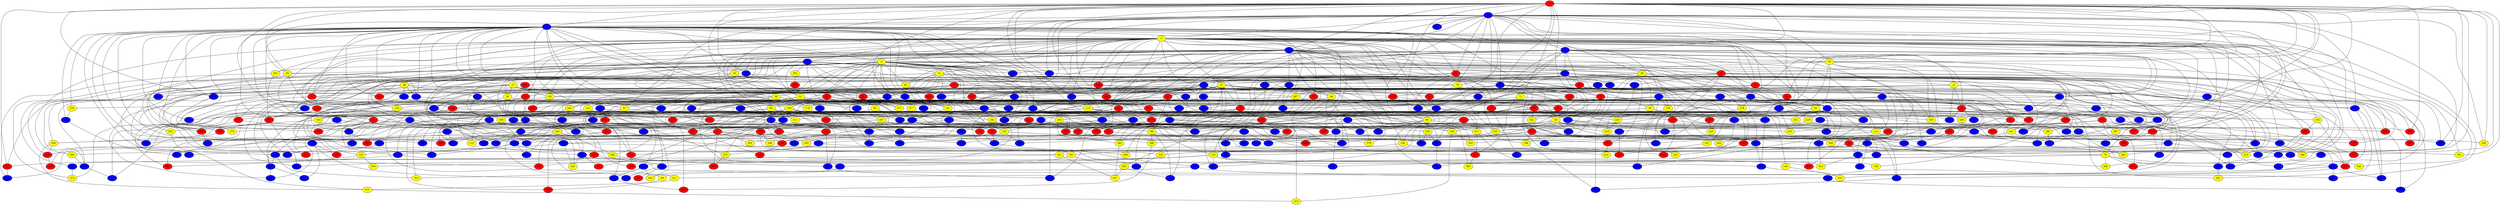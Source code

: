graph {
0 [style = filled fillcolor = blue];
1 [style = filled fillcolor = red];
2 [style = filled fillcolor = blue];
3 [style = filled fillcolor = yellow];
4 [style = filled fillcolor = blue];
5 [style = filled fillcolor = blue];
6 [style = filled fillcolor = yellow];
7 [style = filled fillcolor = blue];
8 [style = filled fillcolor = blue];
9 [style = filled fillcolor = red];
10 [style = filled fillcolor = blue];
11 [style = filled fillcolor = yellow];
12 [style = filled fillcolor = yellow];
13 [style = filled fillcolor = blue];
14 [style = filled fillcolor = blue];
15 [style = filled fillcolor = red];
16 [style = filled fillcolor = red];
17 [style = filled fillcolor = yellow];
18 [style = filled fillcolor = yellow];
19 [style = filled fillcolor = blue];
20 [style = filled fillcolor = red];
21 [style = filled fillcolor = red];
22 [style = filled fillcolor = blue];
23 [style = filled fillcolor = blue];
24 [style = filled fillcolor = yellow];
25 [style = filled fillcolor = red];
26 [style = filled fillcolor = red];
27 [style = filled fillcolor = yellow];
28 [style = filled fillcolor = yellow];
29 [style = filled fillcolor = red];
30 [style = filled fillcolor = yellow];
31 [style = filled fillcolor = yellow];
32 [style = filled fillcolor = red];
33 [style = filled fillcolor = red];
34 [style = filled fillcolor = blue];
35 [style = filled fillcolor = red];
36 [style = filled fillcolor = yellow];
37 [style = filled fillcolor = blue];
38 [style = filled fillcolor = yellow];
39 [style = filled fillcolor = red];
40 [style = filled fillcolor = yellow];
41 [style = filled fillcolor = red];
42 [style = filled fillcolor = red];
43 [style = filled fillcolor = red];
44 [style = filled fillcolor = red];
45 [style = filled fillcolor = red];
46 [style = filled fillcolor = yellow];
47 [style = filled fillcolor = blue];
48 [style = filled fillcolor = red];
49 [style = filled fillcolor = yellow];
50 [style = filled fillcolor = blue];
51 [style = filled fillcolor = blue];
52 [style = filled fillcolor = yellow];
53 [style = filled fillcolor = blue];
54 [style = filled fillcolor = blue];
55 [style = filled fillcolor = yellow];
56 [style = filled fillcolor = blue];
57 [style = filled fillcolor = yellow];
58 [style = filled fillcolor = blue];
59 [style = filled fillcolor = blue];
60 [style = filled fillcolor = blue];
61 [style = filled fillcolor = blue];
62 [style = filled fillcolor = yellow];
63 [style = filled fillcolor = red];
64 [style = filled fillcolor = blue];
65 [style = filled fillcolor = yellow];
66 [style = filled fillcolor = blue];
67 [style = filled fillcolor = red];
68 [style = filled fillcolor = red];
69 [style = filled fillcolor = blue];
70 [style = filled fillcolor = yellow];
71 [style = filled fillcolor = yellow];
72 [style = filled fillcolor = red];
73 [style = filled fillcolor = red];
74 [style = filled fillcolor = yellow];
75 [style = filled fillcolor = blue];
76 [style = filled fillcolor = red];
77 [style = filled fillcolor = blue];
78 [style = filled fillcolor = blue];
79 [style = filled fillcolor = blue];
80 [style = filled fillcolor = yellow];
81 [style = filled fillcolor = blue];
82 [style = filled fillcolor = red];
83 [style = filled fillcolor = blue];
84 [style = filled fillcolor = red];
85 [style = filled fillcolor = blue];
86 [style = filled fillcolor = blue];
87 [style = filled fillcolor = blue];
88 [style = filled fillcolor = blue];
89 [style = filled fillcolor = blue];
90 [style = filled fillcolor = yellow];
91 [style = filled fillcolor = red];
92 [style = filled fillcolor = yellow];
93 [style = filled fillcolor = blue];
94 [style = filled fillcolor = blue];
95 [style = filled fillcolor = blue];
96 [style = filled fillcolor = blue];
97 [style = filled fillcolor = blue];
98 [style = filled fillcolor = blue];
99 [style = filled fillcolor = yellow];
100 [style = filled fillcolor = yellow];
101 [style = filled fillcolor = blue];
102 [style = filled fillcolor = yellow];
103 [style = filled fillcolor = blue];
104 [style = filled fillcolor = red];
105 [style = filled fillcolor = blue];
106 [style = filled fillcolor = red];
107 [style = filled fillcolor = blue];
108 [style = filled fillcolor = red];
109 [style = filled fillcolor = yellow];
110 [style = filled fillcolor = blue];
111 [style = filled fillcolor = blue];
112 [style = filled fillcolor = yellow];
113 [style = filled fillcolor = red];
114 [style = filled fillcolor = yellow];
115 [style = filled fillcolor = yellow];
116 [style = filled fillcolor = blue];
117 [style = filled fillcolor = red];
118 [style = filled fillcolor = red];
119 [style = filled fillcolor = blue];
120 [style = filled fillcolor = red];
121 [style = filled fillcolor = blue];
122 [style = filled fillcolor = yellow];
123 [style = filled fillcolor = red];
124 [style = filled fillcolor = red];
125 [style = filled fillcolor = yellow];
126 [style = filled fillcolor = blue];
127 [style = filled fillcolor = blue];
128 [style = filled fillcolor = yellow];
129 [style = filled fillcolor = blue];
130 [style = filled fillcolor = red];
131 [style = filled fillcolor = red];
132 [style = filled fillcolor = yellow];
133 [style = filled fillcolor = blue];
134 [style = filled fillcolor = yellow];
135 [style = filled fillcolor = blue];
136 [style = filled fillcolor = red];
137 [style = filled fillcolor = blue];
138 [style = filled fillcolor = blue];
139 [style = filled fillcolor = yellow];
140 [style = filled fillcolor = yellow];
141 [style = filled fillcolor = yellow];
142 [style = filled fillcolor = blue];
143 [style = filled fillcolor = blue];
144 [style = filled fillcolor = red];
145 [style = filled fillcolor = blue];
146 [style = filled fillcolor = red];
147 [style = filled fillcolor = blue];
148 [style = filled fillcolor = red];
149 [style = filled fillcolor = yellow];
150 [style = filled fillcolor = yellow];
151 [style = filled fillcolor = blue];
152 [style = filled fillcolor = yellow];
153 [style = filled fillcolor = red];
154 [style = filled fillcolor = red];
155 [style = filled fillcolor = blue];
156 [style = filled fillcolor = yellow];
157 [style = filled fillcolor = blue];
158 [style = filled fillcolor = red];
159 [style = filled fillcolor = red];
160 [style = filled fillcolor = red];
161 [style = filled fillcolor = yellow];
162 [style = filled fillcolor = yellow];
163 [style = filled fillcolor = red];
164 [style = filled fillcolor = blue];
165 [style = filled fillcolor = red];
166 [style = filled fillcolor = yellow];
167 [style = filled fillcolor = yellow];
168 [style = filled fillcolor = red];
169 [style = filled fillcolor = yellow];
170 [style = filled fillcolor = red];
171 [style = filled fillcolor = red];
172 [style = filled fillcolor = blue];
173 [style = filled fillcolor = red];
174 [style = filled fillcolor = blue];
175 [style = filled fillcolor = blue];
176 [style = filled fillcolor = yellow];
177 [style = filled fillcolor = blue];
178 [style = filled fillcolor = blue];
179 [style = filled fillcolor = red];
180 [style = filled fillcolor = yellow];
181 [style = filled fillcolor = blue];
182 [style = filled fillcolor = yellow];
183 [style = filled fillcolor = blue];
184 [style = filled fillcolor = blue];
185 [style = filled fillcolor = red];
186 [style = filled fillcolor = blue];
187 [style = filled fillcolor = blue];
188 [style = filled fillcolor = blue];
189 [style = filled fillcolor = blue];
190 [style = filled fillcolor = blue];
191 [style = filled fillcolor = blue];
192 [style = filled fillcolor = blue];
193 [style = filled fillcolor = blue];
194 [style = filled fillcolor = blue];
195 [style = filled fillcolor = blue];
196 [style = filled fillcolor = red];
197 [style = filled fillcolor = red];
198 [style = filled fillcolor = blue];
199 [style = filled fillcolor = yellow];
200 [style = filled fillcolor = blue];
201 [style = filled fillcolor = red];
202 [style = filled fillcolor = yellow];
203 [style = filled fillcolor = yellow];
204 [style = filled fillcolor = red];
205 [style = filled fillcolor = blue];
206 [style = filled fillcolor = red];
207 [style = filled fillcolor = yellow];
208 [style = filled fillcolor = yellow];
209 [style = filled fillcolor = blue];
210 [style = filled fillcolor = blue];
211 [style = filled fillcolor = yellow];
212 [style = filled fillcolor = blue];
213 [style = filled fillcolor = yellow];
214 [style = filled fillcolor = blue];
215 [style = filled fillcolor = blue];
216 [style = filled fillcolor = blue];
217 [style = filled fillcolor = red];
218 [style = filled fillcolor = red];
219 [style = filled fillcolor = yellow];
220 [style = filled fillcolor = blue];
221 [style = filled fillcolor = yellow];
222 [style = filled fillcolor = red];
223 [style = filled fillcolor = red];
224 [style = filled fillcolor = red];
225 [style = filled fillcolor = yellow];
226 [style = filled fillcolor = yellow];
227 [style = filled fillcolor = red];
228 [style = filled fillcolor = blue];
229 [style = filled fillcolor = blue];
230 [style = filled fillcolor = red];
231 [style = filled fillcolor = yellow];
232 [style = filled fillcolor = blue];
233 [style = filled fillcolor = yellow];
234 [style = filled fillcolor = blue];
235 [style = filled fillcolor = blue];
236 [style = filled fillcolor = blue];
237 [style = filled fillcolor = blue];
238 [style = filled fillcolor = blue];
239 [style = filled fillcolor = blue];
240 [style = filled fillcolor = blue];
241 [style = filled fillcolor = red];
242 [style = filled fillcolor = yellow];
243 [style = filled fillcolor = yellow];
244 [style = filled fillcolor = red];
245 [style = filled fillcolor = red];
246 [style = filled fillcolor = yellow];
247 [style = filled fillcolor = blue];
248 [style = filled fillcolor = red];
249 [style = filled fillcolor = blue];
250 [style = filled fillcolor = blue];
251 [style = filled fillcolor = blue];
252 [style = filled fillcolor = red];
253 [style = filled fillcolor = blue];
254 [style = filled fillcolor = red];
255 [style = filled fillcolor = yellow];
256 [style = filled fillcolor = blue];
257 [style = filled fillcolor = red];
258 [style = filled fillcolor = blue];
259 [style = filled fillcolor = red];
260 [style = filled fillcolor = blue];
261 [style = filled fillcolor = red];
262 [style = filled fillcolor = blue];
263 [style = filled fillcolor = red];
264 [style = filled fillcolor = blue];
265 [style = filled fillcolor = yellow];
266 [style = filled fillcolor = red];
267 [style = filled fillcolor = blue];
268 [style = filled fillcolor = red];
269 [style = filled fillcolor = yellow];
270 [style = filled fillcolor = blue];
271 [style = filled fillcolor = yellow];
272 [style = filled fillcolor = blue];
273 [style = filled fillcolor = blue];
274 [style = filled fillcolor = blue];
275 [style = filled fillcolor = blue];
276 [style = filled fillcolor = yellow];
277 [style = filled fillcolor = blue];
278 [style = filled fillcolor = yellow];
279 [style = filled fillcolor = blue];
280 [style = filled fillcolor = yellow];
281 [style = filled fillcolor = blue];
282 [style = filled fillcolor = blue];
283 [style = filled fillcolor = blue];
284 [style = filled fillcolor = blue];
285 [style = filled fillcolor = blue];
286 [style = filled fillcolor = blue];
287 [style = filled fillcolor = yellow];
288 [style = filled fillcolor = yellow];
289 [style = filled fillcolor = blue];
290 [style = filled fillcolor = blue];
291 [style = filled fillcolor = yellow];
292 [style = filled fillcolor = blue];
293 [style = filled fillcolor = blue];
294 [style = filled fillcolor = yellow];
295 [style = filled fillcolor = blue];
296 [style = filled fillcolor = blue];
297 [style = filled fillcolor = blue];
298 [style = filled fillcolor = blue];
299 [style = filled fillcolor = red];
300 [style = filled fillcolor = blue];
301 [style = filled fillcolor = blue];
302 [style = filled fillcolor = yellow];
303 [style = filled fillcolor = yellow];
304 [style = filled fillcolor = red];
305 [style = filled fillcolor = blue];
306 [style = filled fillcolor = yellow];
307 [style = filled fillcolor = blue];
308 [style = filled fillcolor = blue];
309 [style = filled fillcolor = red];
310 [style = filled fillcolor = blue];
311 [style = filled fillcolor = yellow];
312 [style = filled fillcolor = blue];
313 [style = filled fillcolor = yellow];
314 [style = filled fillcolor = red];
315 [style = filled fillcolor = yellow];
316 [style = filled fillcolor = yellow];
317 [style = filled fillcolor = yellow];
318 [style = filled fillcolor = yellow];
319 [style = filled fillcolor = blue];
320 [style = filled fillcolor = blue];
321 [style = filled fillcolor = blue];
322 [style = filled fillcolor = yellow];
323 [style = filled fillcolor = yellow];
324 [style = filled fillcolor = blue];
325 [style = filled fillcolor = blue];
326 [style = filled fillcolor = yellow];
327 [style = filled fillcolor = red];
328 [style = filled fillcolor = blue];
329 [style = filled fillcolor = blue];
330 [style = filled fillcolor = blue];
331 [style = filled fillcolor = blue];
332 [style = filled fillcolor = yellow];
333 [style = filled fillcolor = yellow];
334 [style = filled fillcolor = blue];
335 [style = filled fillcolor = yellow];
336 [style = filled fillcolor = red];
337 [style = filled fillcolor = red];
338 [style = filled fillcolor = yellow];
339 [style = filled fillcolor = yellow];
340 [style = filled fillcolor = blue];
341 [style = filled fillcolor = red];
342 [style = filled fillcolor = yellow];
343 [style = filled fillcolor = blue];
344 [style = filled fillcolor = blue];
345 [style = filled fillcolor = red];
346 [style = filled fillcolor = red];
347 [style = filled fillcolor = yellow];
348 [style = filled fillcolor = yellow];
349 [style = filled fillcolor = red];
350 [style = filled fillcolor = red];
351 [style = filled fillcolor = blue];
352 [style = filled fillcolor = yellow];
353 [style = filled fillcolor = blue];
354 [style = filled fillcolor = yellow];
355 [style = filled fillcolor = yellow];
356 [style = filled fillcolor = blue];
357 [style = filled fillcolor = blue];
358 [style = filled fillcolor = blue];
359 [style = filled fillcolor = blue];
360 [style = filled fillcolor = red];
361 [style = filled fillcolor = blue];
362 [style = filled fillcolor = red];
363 [style = filled fillcolor = blue];
364 [style = filled fillcolor = blue];
365 [style = filled fillcolor = red];
366 [style = filled fillcolor = blue];
367 [style = filled fillcolor = blue];
368 [style = filled fillcolor = yellow];
369 [style = filled fillcolor = blue];
370 [style = filled fillcolor = red];
371 [style = filled fillcolor = blue];
372 [style = filled fillcolor = yellow];
373 [style = filled fillcolor = blue];
374 [style = filled fillcolor = blue];
375 [style = filled fillcolor = blue];
376 [style = filled fillcolor = yellow];
377 [style = filled fillcolor = yellow];
378 [style = filled fillcolor = blue];
379 [style = filled fillcolor = yellow];
380 [style = filled fillcolor = blue];
381 [style = filled fillcolor = blue];
382 [style = filled fillcolor = red];
383 [style = filled fillcolor = blue];
384 [style = filled fillcolor = blue];
385 [style = filled fillcolor = blue];
386 [style = filled fillcolor = blue];
387 [style = filled fillcolor = blue];
388 [style = filled fillcolor = blue];
389 [style = filled fillcolor = red];
390 [style = filled fillcolor = yellow];
391 [style = filled fillcolor = blue];
392 [style = filled fillcolor = yellow];
393 [style = filled fillcolor = blue];
394 [style = filled fillcolor = red];
395 [style = filled fillcolor = red];
396 [style = filled fillcolor = blue];
397 [style = filled fillcolor = yellow];
398 [style = filled fillcolor = red];
399 [style = filled fillcolor = red];
400 [style = filled fillcolor = red];
401 [style = filled fillcolor = blue];
402 [style = filled fillcolor = blue];
403 [style = filled fillcolor = blue];
404 [style = filled fillcolor = red];
405 [style = filled fillcolor = blue];
406 [style = filled fillcolor = red];
407 [style = filled fillcolor = blue];
408 [style = filled fillcolor = blue];
409 [style = filled fillcolor = red];
410 [style = filled fillcolor = yellow];
411 [style = filled fillcolor = blue];
412 [style = filled fillcolor = yellow];
413 [style = filled fillcolor = yellow];
414 [style = filled fillcolor = blue];
415 [style = filled fillcolor = yellow];
416 [style = filled fillcolor = blue];
417 [style = filled fillcolor = blue];
418 [style = filled fillcolor = blue];
419 [style = filled fillcolor = red];
420 [style = filled fillcolor = blue];
421 [style = filled fillcolor = blue];
422 [style = filled fillcolor = blue];
423 [style = filled fillcolor = yellow];
424 [style = filled fillcolor = red];
425 [style = filled fillcolor = blue];
426 [style = filled fillcolor = yellow];
427 [style = filled fillcolor = blue];
428 [style = filled fillcolor = blue];
429 [style = filled fillcolor = red];
430 [style = filled fillcolor = yellow];
431 [style = filled fillcolor = red];
432 [style = filled fillcolor = yellow];
1 -- 10;
1 -- 13;
1 -- 16;
1 -- 18;
1 -- 24;
1 -- 44;
1 -- 48;
1 -- 55;
1 -- 62;
1 -- 70;
1 -- 71;
1 -- 80;
1 -- 81;
1 -- 87;
1 -- 5;
1 -- 4;
1 -- 2;
1 -- 0;
1 -- 94;
1 -- 138;
1 -- 169;
1 -- 200;
1 -- 215;
1 -- 227;
1 -- 229;
1 -- 254;
1 -- 263;
1 -- 285;
1 -- 332;
1 -- 345;
1 -- 364;
1 -- 380;
0 -- 2;
0 -- 3;
0 -- 4;
0 -- 5;
0 -- 6;
0 -- 8;
0 -- 13;
0 -- 18;
0 -- 20;
0 -- 29;
0 -- 46;
0 -- 55;
0 -- 79;
0 -- 85;
0 -- 87;
0 -- 91;
0 -- 165;
0 -- 169;
0 -- 176;
0 -- 228;
0 -- 261;
0 -- 281;
0 -- 288;
0 -- 305;
0 -- 319;
0 -- 397;
0 -- 411;
0 -- 415;
0 -- 429;
2 -- 3;
2 -- 6;
2 -- 7;
2 -- 8;
2 -- 15;
2 -- 16;
2 -- 17;
2 -- 19;
2 -- 20;
2 -- 25;
2 -- 33;
2 -- 53;
2 -- 77;
2 -- 80;
2 -- 103;
2 -- 105;
2 -- 109;
2 -- 123;
2 -- 133;
2 -- 145;
2 -- 149;
2 -- 152;
2 -- 153;
2 -- 174;
2 -- 177;
2 -- 190;
2 -- 192;
2 -- 204;
2 -- 206;
2 -- 222;
2 -- 229;
2 -- 250;
2 -- 260;
2 -- 262;
2 -- 282;
2 -- 295;
2 -- 297;
2 -- 304;
2 -- 318;
2 -- 321;
2 -- 330;
2 -- 331;
2 -- 366;
2 -- 394;
2 -- 420;
2 -- 428;
3 -- 5;
3 -- 12;
3 -- 15;
3 -- 21;
3 -- 22;
3 -- 23;
3 -- 24;
3 -- 26;
3 -- 27;
3 -- 35;
3 -- 38;
3 -- 51;
3 -- 54;
3 -- 57;
3 -- 61;
3 -- 78;
3 -- 79;
3 -- 94;
3 -- 98;
3 -- 100;
3 -- 102;
3 -- 113;
3 -- 121;
3 -- 130;
3 -- 141;
3 -- 144;
3 -- 154;
3 -- 163;
3 -- 179;
3 -- 196;
3 -- 197;
3 -- 202;
3 -- 243;
3 -- 246;
3 -- 248;
3 -- 249;
3 -- 255;
3 -- 259;
3 -- 280;
3 -- 291;
3 -- 294;
3 -- 306;
3 -- 324;
3 -- 332;
3 -- 334;
3 -- 340;
3 -- 350;
3 -- 400;
3 -- 407;
3 -- 422;
4 -- 8;
4 -- 9;
4 -- 14;
4 -- 19;
4 -- 32;
4 -- 45;
4 -- 54;
4 -- 86;
4 -- 93;
4 -- 123;
4 -- 144;
4 -- 155;
4 -- 205;
4 -- 290;
4 -- 361;
4 -- 366;
4 -- 430;
5 -- 6;
5 -- 7;
5 -- 10;
5 -- 11;
5 -- 13;
5 -- 14;
5 -- 18;
5 -- 25;
5 -- 28;
5 -- 29;
5 -- 30;
5 -- 31;
5 -- 33;
5 -- 43;
5 -- 44;
5 -- 47;
5 -- 49;
5 -- 57;
5 -- 92;
5 -- 101;
5 -- 117;
5 -- 139;
5 -- 165;
5 -- 191;
5 -- 198;
5 -- 232;
5 -- 242;
5 -- 379;
5 -- 386;
5 -- 425;
6 -- 7;
6 -- 12;
6 -- 14;
6 -- 24;
6 -- 26;
6 -- 30;
6 -- 36;
6 -- 37;
6 -- 55;
6 -- 60;
6 -- 63;
6 -- 76;
6 -- 81;
6 -- 83;
6 -- 87;
6 -- 92;
6 -- 95;
6 -- 104;
6 -- 115;
6 -- 122;
6 -- 131;
6 -- 132;
6 -- 147;
6 -- 149;
6 -- 154;
6 -- 156;
6 -- 172;
6 -- 268;
6 -- 276;
6 -- 292;
6 -- 311;
6 -- 320;
6 -- 337;
6 -- 346;
7 -- 41;
7 -- 241;
7 -- 268;
7 -- 357;
8 -- 9;
8 -- 31;
8 -- 43;
8 -- 46;
8 -- 131;
8 -- 144;
8 -- 159;
8 -- 202;
8 -- 203;
8 -- 223;
8 -- 264;
8 -- 271;
8 -- 328;
8 -- 350;
8 -- 366;
8 -- 395;
8 -- 398;
9 -- 11;
9 -- 15;
9 -- 101;
9 -- 162;
9 -- 218;
9 -- 226;
9 -- 232;
9 -- 245;
9 -- 254;
9 -- 300;
9 -- 308;
10 -- 42;
10 -- 45;
10 -- 164;
10 -- 233;
10 -- 245;
10 -- 338;
11 -- 32;
11 -- 37;
11 -- 93;
11 -- 113;
11 -- 179;
11 -- 256;
11 -- 382;
12 -- 21;
12 -- 25;
12 -- 26;
12 -- 34;
12 -- 37;
12 -- 39;
12 -- 43;
12 -- 50;
12 -- 92;
12 -- 102;
12 -- 114;
12 -- 118;
12 -- 160;
12 -- 173;
12 -- 175;
12 -- 376;
12 -- 385;
12 -- 429;
13 -- 19;
13 -- 34;
13 -- 38;
13 -- 40;
13 -- 68;
13 -- 97;
13 -- 118;
13 -- 229;
13 -- 257;
13 -- 287;
13 -- 380;
14 -- 16;
14 -- 27;
14 -- 45;
14 -- 48;
14 -- 63;
14 -- 74;
14 -- 127;
14 -- 128;
14 -- 136;
14 -- 150;
14 -- 160;
14 -- 182;
14 -- 184;
14 -- 185;
14 -- 234;
14 -- 236;
14 -- 263;
14 -- 265;
14 -- 289;
14 -- 295;
14 -- 353;
14 -- 393;
14 -- 402;
15 -- 23;
15 -- 48;
15 -- 82;
15 -- 244;
15 -- 285;
15 -- 343;
15 -- 421;
16 -- 40;
16 -- 73;
16 -- 150;
16 -- 166;
16 -- 205;
16 -- 300;
16 -- 385;
17 -- 28;
17 -- 33;
17 -- 42;
17 -- 50;
17 -- 77;
17 -- 102;
17 -- 118;
17 -- 208;
17 -- 222;
17 -- 396;
18 -- 20;
18 -- 52;
18 -- 72;
18 -- 103;
18 -- 156;
18 -- 216;
18 -- 348;
18 -- 364;
19 -- 51;
19 -- 52;
19 -- 96;
19 -- 124;
19 -- 137;
19 -- 148;
19 -- 187;
19 -- 276;
19 -- 353;
19 -- 391;
19 -- 406;
20 -- 22;
20 -- 100;
20 -- 186;
20 -- 204;
20 -- 210;
20 -- 217;
20 -- 343;
21 -- 41;
21 -- 96;
21 -- 180;
21 -- 374;
21 -- 414;
21 -- 427;
22 -- 34;
22 -- 42;
22 -- 82;
22 -- 90;
22 -- 111;
22 -- 162;
22 -- 182;
22 -- 264;
22 -- 350;
22 -- 367;
22 -- 406;
23 -- 30;
23 -- 53;
23 -- 61;
23 -- 104;
23 -- 120;
23 -- 135;
23 -- 139;
23 -- 238;
23 -- 338;
24 -- 59;
24 -- 70;
24 -- 106;
24 -- 176;
24 -- 250;
25 -- 32;
25 -- 60;
25 -- 62;
25 -- 79;
25 -- 99;
25 -- 111;
25 -- 112;
25 -- 134;
25 -- 157;
25 -- 170;
25 -- 171;
25 -- 175;
25 -- 181;
25 -- 199;
25 -- 242;
25 -- 253;
25 -- 277;
25 -- 373;
25 -- 377;
25 -- 416;
26 -- 56;
26 -- 146;
26 -- 278;
26 -- 282;
27 -- 29;
27 -- 35;
27 -- 38;
27 -- 49;
27 -- 52;
27 -- 64;
27 -- 76;
27 -- 89;
27 -- 91;
27 -- 113;
27 -- 122;
27 -- 142;
27 -- 143;
27 -- 222;
27 -- 250;
27 -- 261;
27 -- 266;
27 -- 303;
27 -- 386;
27 -- 417;
28 -- 68;
28 -- 96;
28 -- 124;
28 -- 349;
29 -- 44;
29 -- 67;
29 -- 176;
29 -- 180;
29 -- 286;
29 -- 375;
30 -- 66;
30 -- 220;
30 -- 231;
30 -- 297;
31 -- 67;
31 -- 189;
31 -- 220;
31 -- 237;
31 -- 271;
31 -- 272;
32 -- 209;
32 -- 256;
32 -- 311;
32 -- 352;
33 -- 57;
33 -- 420;
34 -- 68;
34 -- 116;
34 -- 122;
35 -- 39;
35 -- 141;
35 -- 181;
35 -- 247;
35 -- 279;
36 -- 64;
36 -- 103;
36 -- 150;
36 -- 284;
36 -- 330;
36 -- 384;
36 -- 395;
37 -- 51;
37 -- 62;
37 -- 145;
37 -- 197;
37 -- 270;
37 -- 319;
38 -- 56;
38 -- 66;
38 -- 153;
38 -- 241;
38 -- 318;
38 -- 320;
39 -- 40;
39 -- 109;
39 -- 130;
39 -- 151;
39 -- 162;
39 -- 175;
39 -- 185;
39 -- 190;
39 -- 296;
39 -- 356;
39 -- 381;
39 -- 384;
40 -- 41;
40 -- 75;
40 -- 111;
40 -- 119;
40 -- 151;
40 -- 165;
40 -- 197;
40 -- 247;
40 -- 254;
40 -- 316;
40 -- 357;
41 -- 72;
41 -- 136;
41 -- 137;
41 -- 355;
41 -- 394;
41 -- 409;
41 -- 428;
42 -- 110;
42 -- 226;
42 -- 290;
43 -- 63;
43 -- 81;
43 -- 86;
43 -- 108;
43 -- 126;
43 -- 153;
43 -- 215;
43 -- 223;
43 -- 258;
43 -- 305;
44 -- 56;
44 -- 116;
44 -- 166;
44 -- 174;
44 -- 374;
44 -- 413;
45 -- 54;
45 -- 235;
45 -- 253;
45 -- 322;
46 -- 47;
46 -- 76;
46 -- 78;
46 -- 125;
46 -- 155;
46 -- 158;
46 -- 183;
46 -- 274;
46 -- 310;
46 -- 345;
47 -- 49;
47 -- 50;
47 -- 53;
47 -- 269;
47 -- 322;
47 -- 342;
49 -- 77;
49 -- 88;
49 -- 120;
49 -- 379;
50 -- 67;
50 -- 264;
51 -- 129;
51 -- 135;
51 -- 163;
51 -- 219;
51 -- 226;
51 -- 240;
51 -- 289;
51 -- 356;
51 -- 371;
52 -- 69;
52 -- 167;
52 -- 193;
52 -- 231;
52 -- 235;
52 -- 238;
52 -- 398;
52 -- 421;
52 -- 431;
54 -- 59;
54 -- 74;
54 -- 145;
54 -- 293;
54 -- 426;
55 -- 146;
55 -- 330;
55 -- 372;
56 -- 73;
56 -- 106;
56 -- 108;
56 -- 173;
56 -- 214;
56 -- 221;
56 -- 308;
56 -- 329;
56 -- 361;
57 -- 61;
57 -- 127;
57 -- 170;
57 -- 188;
57 -- 251;
57 -- 420;
58 -- 59;
58 -- 84;
58 -- 88;
58 -- 114;
58 -- 290;
59 -- 155;
59 -- 158;
59 -- 168;
59 -- 397;
60 -- 121;
60 -- 244;
61 -- 137;
61 -- 168;
61 -- 312;
61 -- 317;
62 -- 105;
63 -- 97;
63 -- 115;
63 -- 206;
64 -- 98;
65 -- 75;
65 -- 105;
65 -- 136;
66 -- 88;
66 -- 188;
66 -- 425;
67 -- 152;
67 -- 171;
67 -- 260;
67 -- 306;
67 -- 341;
68 -- 80;
68 -- 299;
69 -- 107;
69 -- 217;
69 -- 239;
70 -- 73;
70 -- 91;
70 -- 94;
70 -- 255;
71 -- 115;
71 -- 259;
71 -- 327;
71 -- 344;
72 -- 74;
72 -- 78;
72 -- 161;
72 -- 183;
72 -- 282;
73 -- 93;
73 -- 100;
73 -- 199;
73 -- 275;
73 -- 368;
73 -- 405;
74 -- 83;
74 -- 147;
74 -- 194;
74 -- 201;
74 -- 288;
74 -- 378;
75 -- 112;
75 -- 160;
75 -- 192;
76 -- 97;
76 -- 256;
76 -- 325;
76 -- 333;
77 -- 82;
77 -- 104;
77 -- 121;
77 -- 148;
77 -- 164;
77 -- 173;
77 -- 174;
77 -- 207;
78 -- 246;
78 -- 284;
79 -- 142;
79 -- 156;
79 -- 278;
79 -- 317;
80 -- 85;
80 -- 114;
80 -- 378;
80 -- 425;
81 -- 90;
81 -- 132;
81 -- 217;
82 -- 119;
82 -- 245;
82 -- 431;
83 -- 99;
83 -- 258;
84 -- 195;
84 -- 201;
84 -- 275;
84 -- 362;
84 -- 397;
85 -- 187;
85 -- 194;
85 -- 335;
85 -- 422;
86 -- 219;
86 -- 302;
87 -- 210;
87 -- 273;
89 -- 126;
89 -- 138;
89 -- 296;
90 -- 106;
90 -- 241;
90 -- 267;
90 -- 359;
92 -- 110;
92 -- 328;
92 -- 340;
92 -- 429;
93 -- 124;
93 -- 125;
93 -- 212;
93 -- 213;
94 -- 260;
95 -- 129;
95 -- 237;
95 -- 376;
95 -- 390;
95 -- 403;
96 -- 252;
97 -- 224;
97 -- 288;
97 -- 336;
97 -- 373;
97 -- 418;
98 -- 161;
98 -- 237;
98 -- 313;
99 -- 168;
100 -- 143;
100 -- 221;
101 -- 207;
101 -- 319;
102 -- 112;
102 -- 206;
102 -- 404;
103 -- 125;
103 -- 178;
103 -- 230;
103 -- 285;
104 -- 141;
105 -- 154;
105 -- 188;
105 -- 248;
105 -- 262;
105 -- 295;
105 -- 369;
106 -- 129;
106 -- 335;
106 -- 387;
107 -- 133;
107 -- 277;
108 -- 239;
108 -- 325;
108 -- 349;
108 -- 390;
109 -- 132;
109 -- 275;
109 -- 368;
110 -- 172;
110 -- 338;
113 -- 171;
113 -- 216;
113 -- 234;
114 -- 142;
114 -- 179;
115 -- 116;
115 -- 117;
115 -- 120;
115 -- 273;
115 -- 298;
116 -- 166;
116 -- 351;
117 -- 199;
117 -- 280;
117 -- 365;
118 -- 201;
118 -- 248;
119 -- 147;
119 -- 183;
119 -- 411;
120 -- 123;
120 -- 159;
122 -- 131;
122 -- 283;
122 -- 336;
124 -- 349;
125 -- 128;
125 -- 194;
125 -- 267;
125 -- 279;
125 -- 283;
125 -- 307;
125 -- 337;
126 -- 182;
126 -- 333;
127 -- 148;
127 -- 233;
127 -- 249;
127 -- 272;
129 -- 134;
129 -- 191;
130 -- 261;
130 -- 394;
131 -- 247;
131 -- 291;
131 -- 382;
132 -- 157;
132 -- 172;
132 -- 208;
132 -- 274;
132 -- 296;
133 -- 230;
133 -- 270;
133 -- 273;
133 -- 358;
134 -- 345;
134 -- 354;
135 -- 344;
135 -- 408;
136 -- 309;
137 -- 223;
139 -- 140;
139 -- 196;
140 -- 415;
141 -- 167;
141 -- 169;
143 -- 289;
144 -- 287;
144 -- 388;
144 -- 412;
144 -- 424;
145 -- 178;
145 -- 311;
146 -- 158;
146 -- 164;
146 -- 198;
146 -- 252;
146 -- 416;
147 -- 151;
147 -- 211;
147 -- 324;
147 -- 391;
149 -- 207;
149 -- 208;
149 -- 212;
149 -- 220;
149 -- 225;
149 -- 274;
149 -- 286;
149 -- 298;
149 -- 399;
150 -- 298;
150 -- 333;
151 -- 310;
152 -- 163;
152 -- 362;
153 -- 284;
153 -- 360;
153 -- 372;
154 -- 186;
155 -- 210;
155 -- 218;
155 -- 227;
155 -- 401;
155 -- 405;
156 -- 400;
157 -- 228;
158 -- 323;
159 -- 186;
159 -- 363;
160 -- 200;
160 -- 332;
160 -- 359;
160 -- 432;
161 -- 251;
161 -- 302;
163 -- 213;
163 -- 312;
164 -- 191;
165 -- 212;
165 -- 225;
165 -- 299;
166 -- 322;
166 -- 413;
167 -- 224;
171 -- 336;
173 -- 177;
173 -- 272;
173 -- 371;
174 -- 205;
174 -- 211;
174 -- 268;
174 -- 277;
174 -- 308;
174 -- 339;
174 -- 410;
175 -- 195;
175 -- 300;
176 -- 178;
176 -- 355;
177 -- 181;
177 -- 243;
177 -- 327;
179 -- 227;
180 -- 368;
180 -- 383;
180 -- 432;
181 -- 283;
181 -- 382;
182 -- 354;
183 -- 301;
183 -- 423;
184 -- 342;
185 -- 240;
185 -- 411;
186 -- 269;
187 -- 225;
187 -- 265;
187 -- 294;
187 -- 301;
187 -- 312;
188 -- 263;
189 -- 363;
190 -- 266;
190 -- 398;
191 -- 238;
191 -- 243;
191 -- 341;
193 -- 213;
195 -- 224;
195 -- 404;
196 -- 367;
197 -- 309;
197 -- 396;
198 -- 293;
198 -- 305;
199 -- 310;
200 -- 408;
202 -- 360;
202 -- 427;
203 -- 370;
204 -- 304;
207 -- 218;
207 -- 399;
208 -- 315;
208 -- 346;
211 -- 315;
214 -- 357;
214 -- 407;
215 -- 316;
215 -- 432;
216 -- 316;
216 -- 323;
218 -- 306;
219 -- 255;
219 -- 293;
221 -- 292;
221 -- 347;
225 -- 325;
226 -- 410;
227 -- 362;
229 -- 376;
229 -- 399;
232 -- 410;
233 -- 326;
233 -- 346;
233 -- 351;
234 -- 279;
235 -- 405;
237 -- 252;
237 -- 314;
239 -- 278;
239 -- 365;
239 -- 403;
240 -- 249;
240 -- 265;
240 -- 303;
242 -- 326;
242 -- 337;
245 -- 393;
248 -- 329;
248 -- 379;
249 -- 348;
250 -- 388;
251 -- 270;
251 -- 313;
251 -- 430;
254 -- 257;
255 -- 262;
255 -- 364;
258 -- 393;
259 -- 339;
259 -- 359;
261 -- 375;
261 -- 390;
262 -- 314;
262 -- 326;
262 -- 328;
262 -- 374;
262 -- 387;
263 -- 412;
266 -- 334;
267 -- 430;
268 -- 342;
270 -- 424;
273 -- 286;
273 -- 313;
273 -- 324;
274 -- 307;
276 -- 381;
278 -- 409;
280 -- 344;
283 -- 369;
283 -- 389;
284 -- 352;
285 -- 360;
286 -- 358;
286 -- 384;
287 -- 317;
287 -- 331;
287 -- 383;
290 -- 304;
290 -- 392;
291 -- 315;
292 -- 372;
293 -- 401;
294 -- 388;
295 -- 329;
295 -- 407;
297 -- 307;
298 -- 418;
298 -- 428;
300 -- 343;
300 -- 381;
302 -- 347;
302 -- 383;
304 -- 418;
307 -- 415;
308 -- 363;
314 -- 402;
314 -- 406;
315 -- 413;
317 -- 327;
317 -- 423;
318 -- 321;
319 -- 352;
319 -- 391;
321 -- 403;
326 -- 334;
327 -- 392;
330 -- 417;
333 -- 395;
334 -- 386;
338 -- 351;
339 -- 361;
339 -- 367;
342 -- 347;
343 -- 353;
345 -- 427;
346 -- 419;
351 -- 387;
356 -- 365;
360 -- 402;
367 -- 378;
368 -- 424;
371 -- 385;
373 -- 422;
377 -- 396;
377 -- 426;
388 -- 416;
395 -- 414;
398 -- 419;
400 -- 421;
405 -- 423;
}
